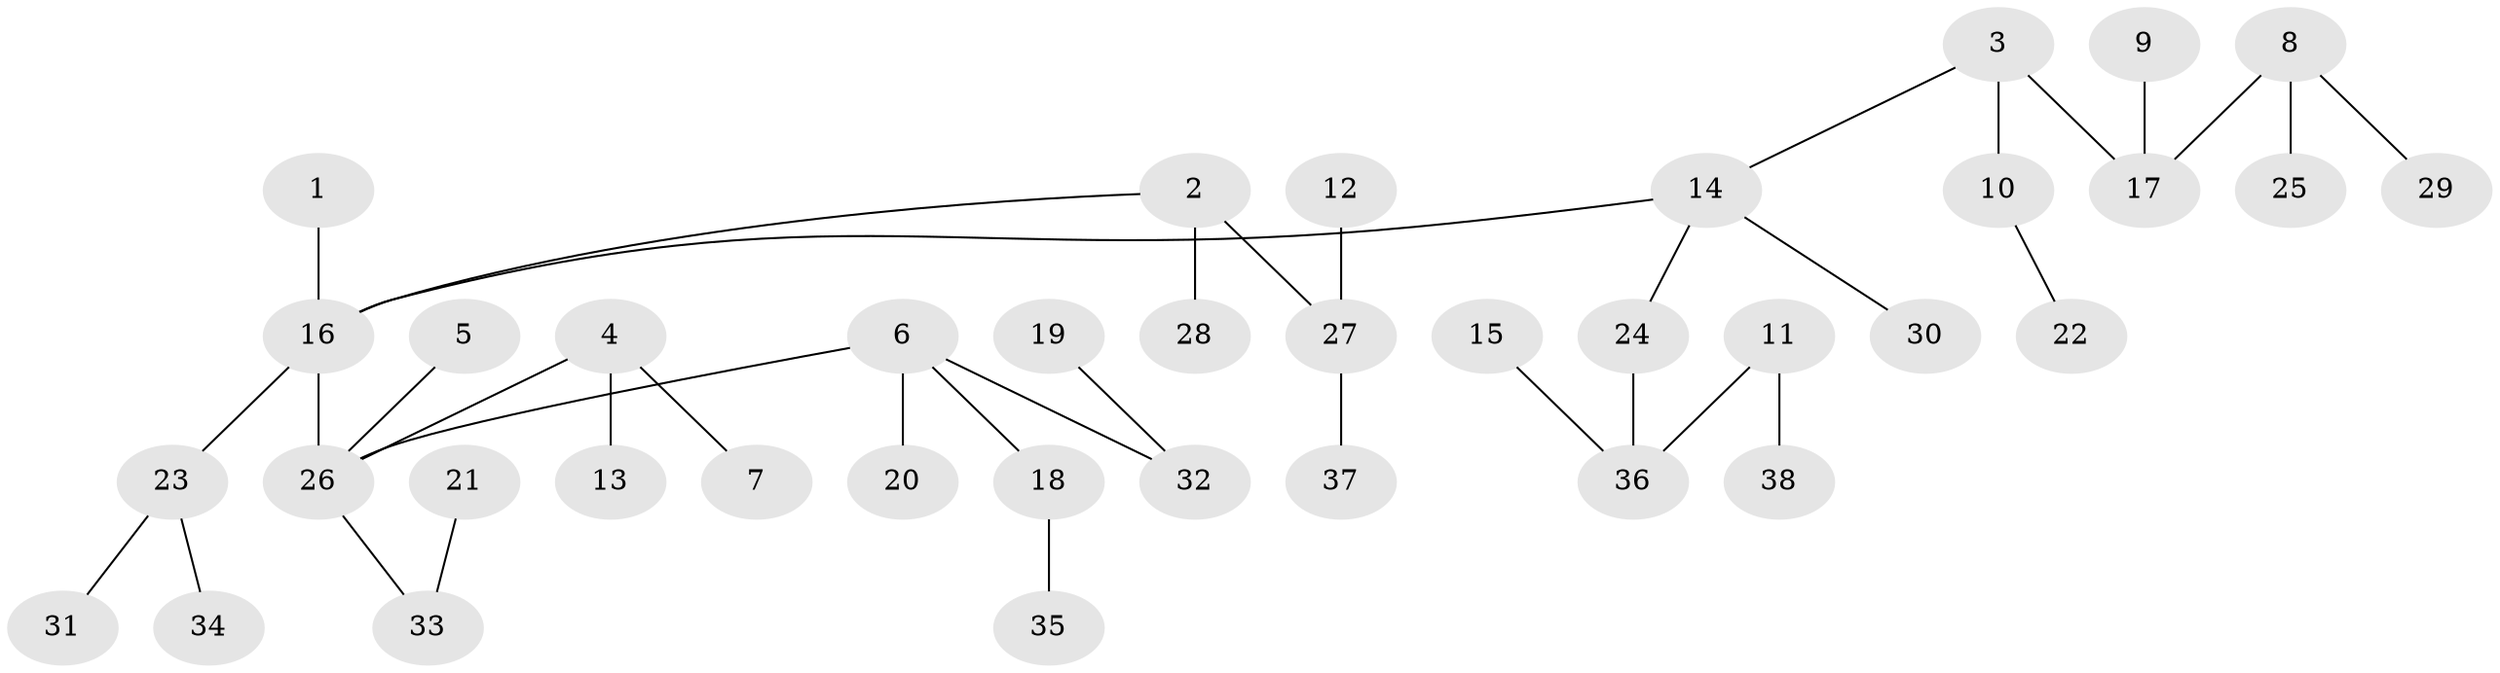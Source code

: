 // original degree distribution, {5: 0.02666666666666667, 7: 0.02666666666666667, 1: 0.4666666666666667, 3: 0.12, 4: 0.05333333333333334, 2: 0.30666666666666664}
// Generated by graph-tools (version 1.1) at 2025/37/03/04/25 23:37:19]
// undirected, 38 vertices, 37 edges
graph export_dot {
  node [color=gray90,style=filled];
  1;
  2;
  3;
  4;
  5;
  6;
  7;
  8;
  9;
  10;
  11;
  12;
  13;
  14;
  15;
  16;
  17;
  18;
  19;
  20;
  21;
  22;
  23;
  24;
  25;
  26;
  27;
  28;
  29;
  30;
  31;
  32;
  33;
  34;
  35;
  36;
  37;
  38;
  1 -- 16 [weight=1.0];
  2 -- 16 [weight=1.0];
  2 -- 27 [weight=1.0];
  2 -- 28 [weight=1.0];
  3 -- 10 [weight=1.0];
  3 -- 14 [weight=1.0];
  3 -- 17 [weight=1.0];
  4 -- 7 [weight=1.0];
  4 -- 13 [weight=1.0];
  4 -- 26 [weight=1.0];
  5 -- 26 [weight=1.0];
  6 -- 18 [weight=1.0];
  6 -- 20 [weight=1.0];
  6 -- 26 [weight=1.0];
  6 -- 32 [weight=1.0];
  8 -- 17 [weight=1.0];
  8 -- 25 [weight=1.0];
  8 -- 29 [weight=1.0];
  9 -- 17 [weight=1.0];
  10 -- 22 [weight=1.0];
  11 -- 36 [weight=1.0];
  11 -- 38 [weight=1.0];
  12 -- 27 [weight=1.0];
  14 -- 16 [weight=1.0];
  14 -- 24 [weight=1.0];
  14 -- 30 [weight=1.0];
  15 -- 36 [weight=1.0];
  16 -- 23 [weight=1.0];
  16 -- 26 [weight=1.0];
  18 -- 35 [weight=1.0];
  19 -- 32 [weight=1.0];
  21 -- 33 [weight=1.0];
  23 -- 31 [weight=1.0];
  23 -- 34 [weight=1.0];
  24 -- 36 [weight=1.0];
  26 -- 33 [weight=1.0];
  27 -- 37 [weight=1.0];
}
